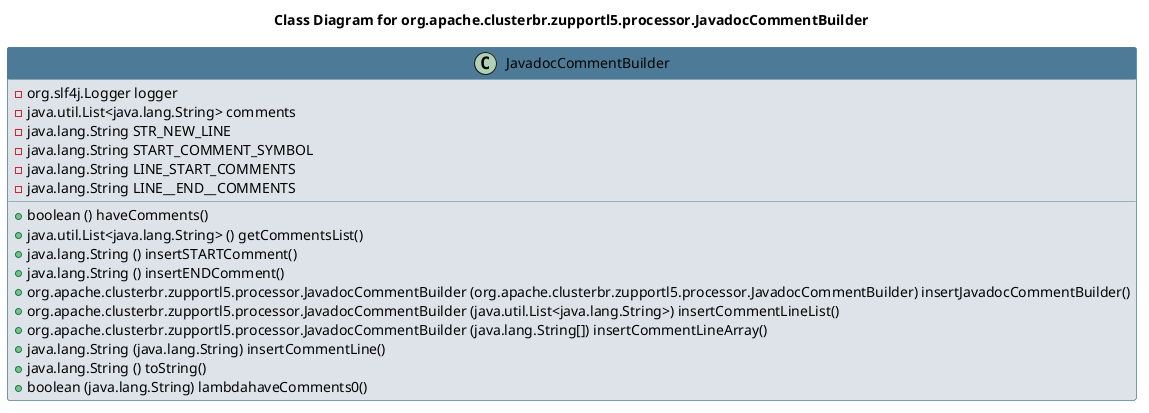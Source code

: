 @startuml 
skinparam class { 
 BackgroundColor #DEE3E9 
 ArrowColor #4D7A97 
 BorderColor #4D7A97 
}
left to right direction 
title Class Diagram for org.apache.clusterbr.zupportl5.processor.JavadocCommentBuilder
skinparam titleBackgroundColor White
skinparam classHeaderBackgroundColor #4D7A97 
skinparam stereotypeCBackgroundColor #F8981D 

class JavadocCommentBuilder {
 - org.slf4j.Logger logger
 - java.util.List<java.lang.String> comments
 - java.lang.String STR_NEW_LINE
 - java.lang.String START_COMMENT_SYMBOL
 - java.lang.String LINE_START_COMMENTS
 - java.lang.String LINE__END__COMMENTS
 + boolean () haveComments()
 + java.util.List<java.lang.String> () getCommentsList()
 + java.lang.String () insertSTARTComment()
 + java.lang.String () insertENDComment()
 + org.apache.clusterbr.zupportl5.processor.JavadocCommentBuilder (org.apache.clusterbr.zupportl5.processor.JavadocCommentBuilder) insertJavadocCommentBuilder()
 + org.apache.clusterbr.zupportl5.processor.JavadocCommentBuilder (java.util.List<java.lang.String>) insertCommentLineList()
 + org.apache.clusterbr.zupportl5.processor.JavadocCommentBuilder (java.lang.String[]) insertCommentLineArray()
 + java.lang.String (java.lang.String) insertCommentLine()
 + java.lang.String () toString()
 + boolean (java.lang.String) lambdahaveComments0()
}
@enduml